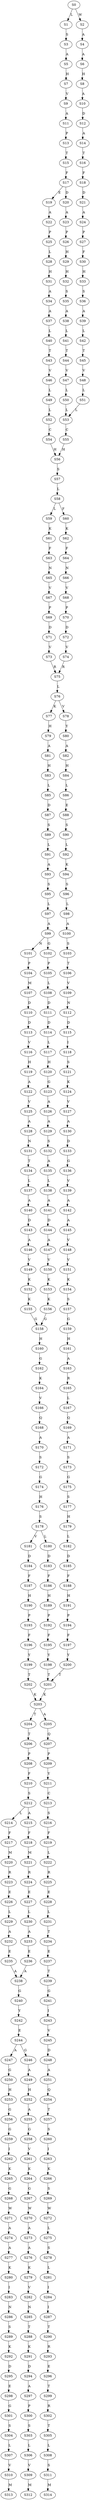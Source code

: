 strict digraph  {
	S0 -> S1 [ label = L ];
	S0 -> S2 [ label = W ];
	S1 -> S3 [ label = S ];
	S2 -> S4 [ label = A ];
	S3 -> S5 [ label = A ];
	S4 -> S6 [ label = A ];
	S5 -> S7 [ label = H ];
	S6 -> S8 [ label = H ];
	S7 -> S9 [ label = V ];
	S8 -> S10 [ label = A ];
	S9 -> S11 [ label = A ];
	S10 -> S12 [ label = D ];
	S11 -> S13 [ label = P ];
	S12 -> S14 [ label = A ];
	S13 -> S15 [ label = T ];
	S14 -> S16 [ label = T ];
	S15 -> S17 [ label = F ];
	S16 -> S18 [ label = F ];
	S17 -> S19 [ label = E ];
	S17 -> S20 [ label = D ];
	S18 -> S21 [ label = D ];
	S19 -> S22 [ label = A ];
	S20 -> S23 [ label = A ];
	S21 -> S24 [ label = A ];
	S22 -> S25 [ label = P ];
	S23 -> S26 [ label = P ];
	S24 -> S27 [ label = P ];
	S25 -> S28 [ label = L ];
	S26 -> S29 [ label = H ];
	S27 -> S30 [ label = F ];
	S28 -> S31 [ label = H ];
	S29 -> S32 [ label = H ];
	S30 -> S33 [ label = H ];
	S31 -> S34 [ label = A ];
	S32 -> S35 [ label = S ];
	S33 -> S36 [ label = S ];
	S34 -> S37 [ label = A ];
	S35 -> S38 [ label = A ];
	S36 -> S39 [ label = A ];
	S37 -> S40 [ label = L ];
	S38 -> S41 [ label = L ];
	S39 -> S42 [ label = L ];
	S40 -> S43 [ label = T ];
	S41 -> S44 [ label = T ];
	S42 -> S45 [ label = T ];
	S43 -> S46 [ label = V ];
	S44 -> S47 [ label = V ];
	S45 -> S48 [ label = V ];
	S46 -> S49 [ label = L ];
	S47 -> S50 [ label = L ];
	S48 -> S51 [ label = L ];
	S49 -> S52 [ label = L ];
	S50 -> S53 [ label = L ];
	S51 -> S53 [ label = L ];
	S52 -> S54 [ label = C ];
	S53 -> S55 [ label = C ];
	S54 -> S56 [ label = H ];
	S55 -> S56 [ label = H ];
	S56 -> S57 [ label = S ];
	S57 -> S58 [ label = L ];
	S58 -> S59 [ label = L ];
	S58 -> S60 [ label = F ];
	S59 -> S61 [ label = K ];
	S60 -> S62 [ label = K ];
	S61 -> S63 [ label = F ];
	S62 -> S64 [ label = F ];
	S63 -> S65 [ label = N ];
	S64 -> S66 [ label = N ];
	S65 -> S67 [ label = V ];
	S66 -> S68 [ label = V ];
	S67 -> S69 [ label = P ];
	S68 -> S70 [ label = P ];
	S69 -> S71 [ label = D ];
	S70 -> S72 [ label = D ];
	S71 -> S73 [ label = V ];
	S72 -> S74 [ label = V ];
	S73 -> S75 [ label = R ];
	S74 -> S75 [ label = R ];
	S75 -> S76 [ label = L ];
	S76 -> S77 [ label = K ];
	S76 -> S78 [ label = V ];
	S77 -> S79 [ label = H ];
	S78 -> S80 [ label = Y ];
	S79 -> S81 [ label = A ];
	S80 -> S82 [ label = A ];
	S81 -> S83 [ label = H ];
	S82 -> S84 [ label = H ];
	S83 -> S85 [ label = L ];
	S84 -> S86 [ label = L ];
	S85 -> S87 [ label = D ];
	S86 -> S88 [ label = E ];
	S87 -> S89 [ label = S ];
	S88 -> S90 [ label = S ];
	S89 -> S91 [ label = L ];
	S90 -> S92 [ label = L ];
	S91 -> S93 [ label = A ];
	S92 -> S94 [ label = K ];
	S93 -> S95 [ label = S ];
	S94 -> S96 [ label = S ];
	S95 -> S97 [ label = L ];
	S96 -> S98 [ label = L ];
	S97 -> S99 [ label = A ];
	S98 -> S100 [ label = A ];
	S99 -> S101 [ label = N ];
	S99 -> S102 [ label = G ];
	S100 -> S103 [ label = S ];
	S101 -> S104 [ label = P ];
	S102 -> S105 [ label = P ];
	S103 -> S106 [ label = T ];
	S104 -> S107 [ label = M ];
	S105 -> S108 [ label = L ];
	S106 -> S109 [ label = V ];
	S107 -> S110 [ label = D ];
	S108 -> S111 [ label = D ];
	S109 -> S112 [ label = N ];
	S110 -> S113 [ label = D ];
	S111 -> S114 [ label = D ];
	S112 -> S115 [ label = D ];
	S113 -> S116 [ label = V ];
	S114 -> S117 [ label = L ];
	S115 -> S118 [ label = I ];
	S116 -> S119 [ label = H ];
	S117 -> S120 [ label = H ];
	S118 -> S121 [ label = S ];
	S119 -> S122 [ label = A ];
	S120 -> S123 [ label = G ];
	S121 -> S124 [ label = K ];
	S122 -> S125 [ label = V ];
	S123 -> S126 [ label = A ];
	S124 -> S127 [ label = V ];
	S125 -> S128 [ label = A ];
	S126 -> S129 [ label = A ];
	S127 -> S130 [ label = A ];
	S128 -> S131 [ label = N ];
	S129 -> S132 [ label = S ];
	S130 -> S133 [ label = D ];
	S131 -> S134 [ label = T ];
	S132 -> S135 [ label = A ];
	S133 -> S136 [ label = G ];
	S134 -> S137 [ label = L ];
	S135 -> S138 [ label = L ];
	S136 -> S139 [ label = V ];
	S137 -> S140 [ label = A ];
	S138 -> S141 [ label = A ];
	S139 -> S142 [ label = A ];
	S140 -> S143 [ label = D ];
	S141 -> S144 [ label = D ];
	S142 -> S145 [ label = A ];
	S143 -> S146 [ label = A ];
	S144 -> S147 [ label = A ];
	S145 -> S148 [ label = V ];
	S146 -> S149 [ label = V ];
	S147 -> S150 [ label = V ];
	S148 -> S151 [ label = V ];
	S149 -> S152 [ label = K ];
	S150 -> S153 [ label = K ];
	S151 -> S154 [ label = K ];
	S152 -> S155 [ label = K ];
	S153 -> S156 [ label = K ];
	S154 -> S157 [ label = S ];
	S155 -> S158 [ label = G ];
	S156 -> S158 [ label = G ];
	S157 -> S159 [ label = G ];
	S158 -> S160 [ label = H ];
	S159 -> S161 [ label = H ];
	S160 -> S162 [ label = G ];
	S161 -> S163 [ label = A ];
	S162 -> S164 [ label = K ];
	S163 -> S165 [ label = R ];
	S164 -> S166 [ label = V ];
	S165 -> S167 [ label = L ];
	S166 -> S168 [ label = Q ];
	S167 -> S169 [ label = Q ];
	S168 -> S170 [ label = A ];
	S169 -> S171 [ label = A ];
	S170 -> S172 [ label = S ];
	S171 -> S173 [ label = S ];
	S172 -> S174 [ label = G ];
	S173 -> S175 [ label = G ];
	S174 -> S176 [ label = H ];
	S175 -> S177 [ label = S ];
	S176 -> S178 [ label = S ];
	S177 -> S179 [ label = H ];
	S178 -> S180 [ label = L ];
	S178 -> S181 [ label = V ];
	S179 -> S182 [ label = L ];
	S180 -> S183 [ label = D ];
	S181 -> S184 [ label = D ];
	S182 -> S185 [ label = D ];
	S183 -> S186 [ label = F ];
	S184 -> S187 [ label = F ];
	S185 -> S188 [ label = F ];
	S186 -> S189 [ label = H ];
	S187 -> S190 [ label = H ];
	S188 -> S191 [ label = H ];
	S189 -> S192 [ label = P ];
	S190 -> S193 [ label = P ];
	S191 -> S194 [ label = P ];
	S192 -> S195 [ label = F ];
	S193 -> S196 [ label = F ];
	S194 -> S197 [ label = F ];
	S195 -> S198 [ label = Y ];
	S196 -> S199 [ label = Y ];
	S197 -> S200 [ label = Y ];
	S198 -> S201 [ label = T ];
	S199 -> S202 [ label = T ];
	S200 -> S201 [ label = T ];
	S201 -> S203 [ label = K ];
	S202 -> S203 [ label = K ];
	S203 -> S204 [ label = T ];
	S203 -> S205 [ label = A ];
	S204 -> S206 [ label = T ];
	S205 -> S207 [ label = Q ];
	S206 -> S208 [ label = P ];
	S207 -> S209 [ label = P ];
	S208 -> S210 [ label = F ];
	S209 -> S211 [ label = Y ];
	S210 -> S212 [ label = S ];
	S211 -> S213 [ label = C ];
	S212 -> S214 [ label = L ];
	S212 -> S215 [ label = A ];
	S213 -> S216 [ label = S ];
	S214 -> S217 [ label = F ];
	S215 -> S218 [ label = F ];
	S216 -> S219 [ label = F ];
	S217 -> S220 [ label = M ];
	S218 -> S221 [ label = M ];
	S219 -> S222 [ label = L ];
	S220 -> S223 [ label = R ];
	S221 -> S224 [ label = R ];
	S222 -> S225 [ label = R ];
	S223 -> S226 [ label = E ];
	S224 -> S227 [ label = E ];
	S225 -> S228 [ label = E ];
	S226 -> S229 [ label = L ];
	S227 -> S230 [ label = L ];
	S228 -> S231 [ label = L ];
	S229 -> S232 [ label = A ];
	S230 -> S233 [ label = A ];
	S231 -> S234 [ label = T ];
	S232 -> S235 [ label = E ];
	S233 -> S236 [ label = E ];
	S234 -> S237 [ label = E ];
	S235 -> S238 [ label = A ];
	S236 -> S238 [ label = A ];
	S237 -> S239 [ label = T ];
	S238 -> S240 [ label = G ];
	S239 -> S241 [ label = G ];
	S240 -> S242 [ label = Y ];
	S241 -> S243 [ label = I ];
	S242 -> S244 [ label = E ];
	S243 -> S245 [ label = V ];
	S244 -> S246 [ label = G ];
	S244 -> S247 [ label = A ];
	S245 -> S248 [ label = D ];
	S246 -> S249 [ label = A ];
	S247 -> S250 [ label = G ];
	S248 -> S251 [ label = A ];
	S249 -> S252 [ label = H ];
	S250 -> S253 [ label = H ];
	S251 -> S254 [ label = Q ];
	S252 -> S255 [ label = A ];
	S253 -> S256 [ label = G ];
	S254 -> S257 [ label = T ];
	S255 -> S258 [ label = G ];
	S256 -> S259 [ label = G ];
	S257 -> S260 [ label = S ];
	S258 -> S261 [ label = V ];
	S259 -> S262 [ label = I ];
	S260 -> S263 [ label = I ];
	S261 -> S264 [ label = K ];
	S262 -> S265 [ label = K ];
	S263 -> S266 [ label = K ];
	S264 -> S267 [ label = G ];
	S265 -> S268 [ label = G ];
	S266 -> S269 [ label = S ];
	S267 -> S270 [ label = W ];
	S268 -> S271 [ label = W ];
	S269 -> S272 [ label = W ];
	S270 -> S273 [ label = A ];
	S271 -> S274 [ label = A ];
	S272 -> S275 [ label = L ];
	S273 -> S276 [ label = A ];
	S274 -> S277 [ label = A ];
	S275 -> S278 [ label = S ];
	S276 -> S279 [ label = K ];
	S277 -> S280 [ label = K ];
	S278 -> S281 [ label = L ];
	S279 -> S282 [ label = V ];
	S280 -> S283 [ label = I ];
	S281 -> S284 [ label = I ];
	S282 -> S285 [ label = N ];
	S283 -> S286 [ label = N ];
	S284 -> S287 [ label = I ];
	S285 -> S288 [ label = T ];
	S286 -> S289 [ label = S ];
	S287 -> S290 [ label = T ];
	S288 -> S291 [ label = K ];
	S289 -> S292 [ label = K ];
	S290 -> S293 [ label = R ];
	S291 -> S294 [ label = D ];
	S292 -> S295 [ label = D ];
	S293 -> S296 [ label = E ];
	S294 -> S297 [ label = A ];
	S295 -> S298 [ label = E ];
	S296 -> S299 [ label = T ];
	S297 -> S300 [ label = P ];
	S298 -> S301 [ label = G ];
	S299 -> S302 [ label = R ];
	S300 -> S303 [ label = S ];
	S301 -> S304 [ label = S ];
	S302 -> S305 [ label = T ];
	S303 -> S306 [ label = L ];
	S304 -> S307 [ label = L ];
	S305 -> S308 [ label = L ];
	S306 -> S309 [ label = V ];
	S307 -> S310 [ label = V ];
	S308 -> S311 [ label = S ];
	S309 -> S312 [ label = M ];
	S310 -> S313 [ label = M ];
	S311 -> S314 [ label = M ];
}
